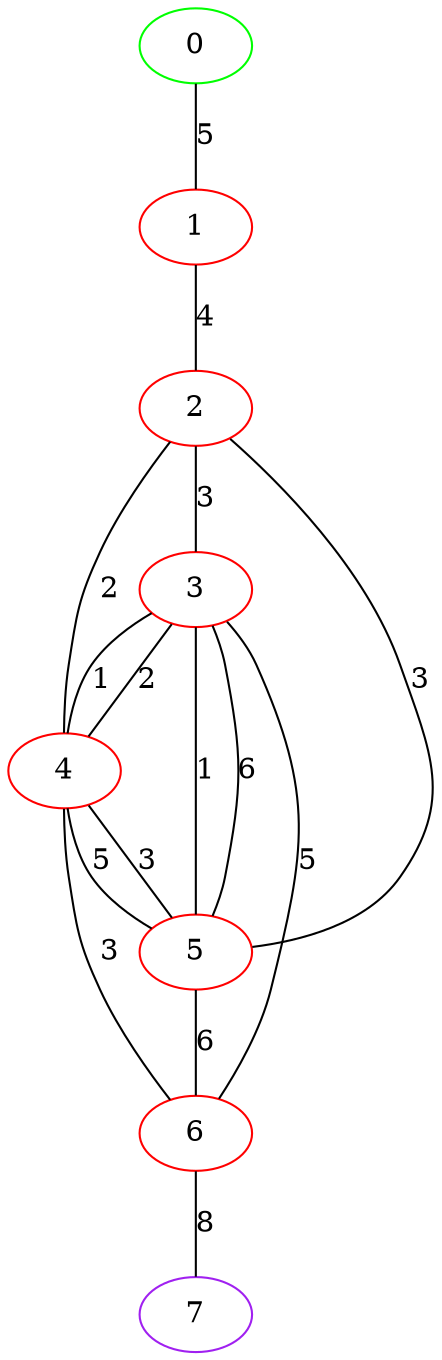 graph "" {
0 [color=green, weight=2];
1 [color=red, weight=1];
2 [color=red, weight=1];
3 [color=red, weight=1];
4 [color=red, weight=1];
5 [color=red, weight=1];
6 [color=red, weight=1];
7 [color=purple, weight=4];
0 -- 1  [key=0, label=5];
1 -- 2  [key=0, label=4];
2 -- 3  [key=0, label=3];
2 -- 4  [key=0, label=2];
2 -- 5  [key=0, label=3];
3 -- 4  [key=0, label=2];
3 -- 4  [key=1, label=1];
3 -- 5  [key=0, label=1];
3 -- 5  [key=1, label=6];
3 -- 6  [key=0, label=5];
4 -- 5  [key=0, label=3];
4 -- 5  [key=1, label=5];
4 -- 6  [key=0, label=3];
5 -- 6  [key=0, label=6];
6 -- 7  [key=0, label=8];
}
